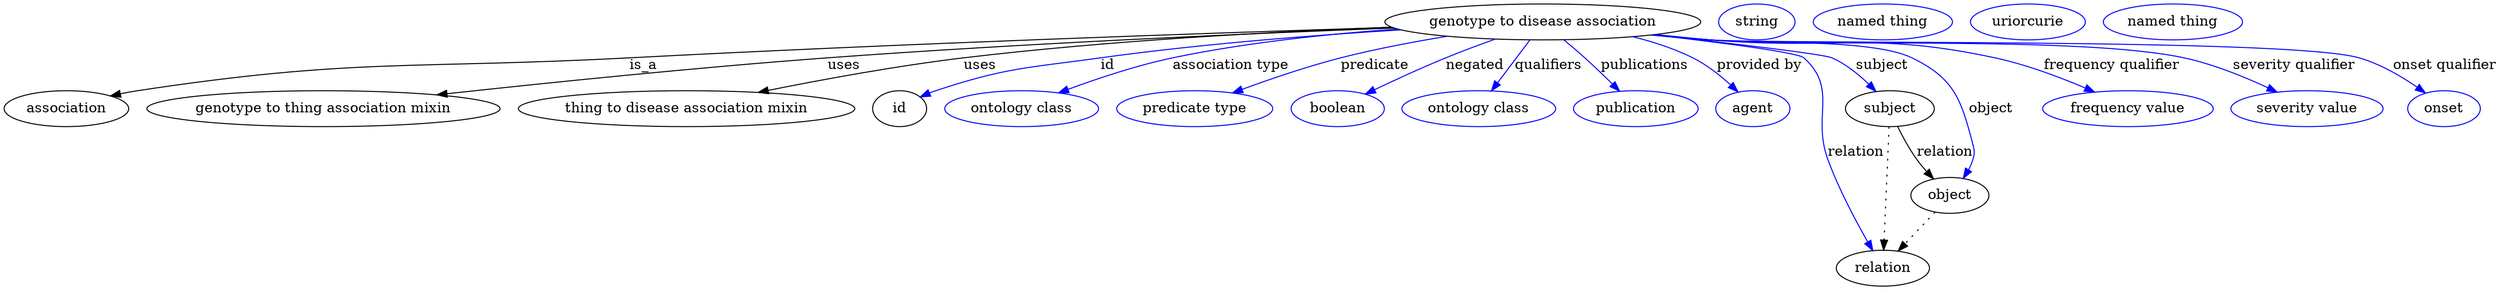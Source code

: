 digraph {
	graph [bb="0,0,2033,283"];
	node [label="\N"];
	"genotype to disease association"	 [height=0.5,
		label="genotype to disease association",
		pos="1257,265",
		width=3.3761];
	association	 [height=0.5,
		pos="50.046,178",
		width=1.3902];
	"genotype to disease association" -> association	 [label=is_a,
		lp="529.05,221.5",
		pos="e,86.562,190.48 1139.2,260.42 993.33,254.48 737.24,243.18 518.05,229 336.06,217.23 288.19,230.14 109.05,196 104.9,195.21 100.64,\
194.24 96.39,193.16"];
	"genotype to thing association mixin"	 [height=0.5,
		pos="256.05,178",
		width=3.8274];
	"genotype to disease association" -> "genotype to thing association mixin"	 [label=uses,
		lp="689.05,221.5",
		pos="e,356.18,190.39 1140.5,259.74 1023.3,253.98 837.43,243.59 677.05,229 554.45,217.85 524.24,210.86 402.05,196 390.46,194.59 378.36,\
193.11 366.29,191.63"];
	"thing to disease association mixin"	 [height=0.5,
		pos="542.05,178",
		width=3.6288];
	"genotype to disease association" -> "thing to disease association mixin"	 [label=uses,
		lp="798.05,221.5",
		pos="e,605.86,193.71 1139.5,260.25 1043.9,255.38 905.81,246.02 786.05,229 728.44,220.81 664.05,207.16 615.88,196.04"];
	id	 [height=0.5,
		pos="718.05,178",
		width=0.75];
	"genotype to disease association" -> id	 [color=blue,
		label=id,
		lp="906.55,221.5",
		pos="e,738.99,189.54 1147.1,257.31 1076.6,251.53 983.06,242.3 901.05,229 834.95,218.28 817.12,218.47 754.05,196 752.17,195.33 750.27,\
194.59 748.36,193.8",
		style=solid];
	"association type"	 [color=blue,
		height=0.5,
		label="ontology class",
		pos="825.05,178",
		width=1.7151];
	"genotype to disease association" -> "association type"	 [color=blue,
		label="association type",
		lp="1005,221.5",
		pos="e,858.71,193.19 1145.6,257.75 1089.6,252.52 1021.1,243.7 961.05,229 929.09,221.18 894.38,208.09 868.02,197.12",
		style=solid];
	predicate	 [color=blue,
		height=0.5,
		label="predicate type",
		pos="965.05,178",
		width=1.679];
	"genotype to disease association" -> predicate	 [color=blue,
		label=predicate,
		lp="1121,221.5",
		pos="e,999.3,192.98 1182.3,250.74 1154.9,244.88 1123.9,237.47 1096,229 1066.3,219.95 1033.8,207.3 1008.6,196.86",
		style=solid];
	negated	 [color=blue,
		height=0.5,
		label=boolean,
		pos="1082,178",
		width=1.0652];
	"genotype to disease association" -> negated	 [color=blue,
		label=negated,
		lp="1200.5,221.5",
		pos="e,1107.4,191.78 1218.8,247.81 1206.1,241.98 1191.9,235.33 1179,229 1158,218.63 1134.8,206.43 1116.3,196.57",
		style=solid];
	qualifiers	 [color=blue,
		height=0.5,
		label="ontology class",
		pos="1200,178",
		width=1.7151];
	"genotype to disease association" -> qualifiers	 [color=blue,
		label=qualifiers,
		lp="1258,221.5",
		pos="e,1211.6,195.71 1245.2,246.97 1237.2,234.64 1226.3,218.1 1217.3,204.3",
		style=solid];
	publications	 [color=blue,
		height=0.5,
		label=publication,
		pos="1330,178",
		width=1.3902];
	"genotype to disease association" -> publications	 [color=blue,
		label=publications,
		lp="1333.5,221.5",
		pos="e,1315.8,195.55 1272.6,247.12 1277.5,241.36 1283.1,234.93 1288,229 1295,220.71 1302.6,211.59 1309.3,203.38",
		style=solid];
	"provided by"	 [color=blue,
		height=0.5,
		label=agent,
		pos="1428,178",
		width=0.83048];
	"genotype to disease association" -> "provided by"	 [color=blue,
		label="provided by",
		lp="1425,221.5",
		pos="e,1413.5,194.26 1322.1,249.68 1338.6,244.39 1356,237.58 1371,229 1383.9,221.67 1396.4,211.04 1406.4,201.38",
		style=solid];
	subject	 [height=0.5,
		pos="1550,178",
		width=0.99297];
	"genotype to disease association" -> subject	 [color=blue,
		label=subject,
		lp="1540.5,221.5",
		pos="e,1538.1,195.07 1345.4,252.58 1413.4,242.9 1496.5,230.82 1500,229 1512.1,222.84 1523,212.64 1531.5,202.97",
		style=solid];
	relation	 [height=0.5,
		pos="1540,18",
		width=1.0471];
	"genotype to disease association" -> relation	 [color=blue,
		label=relation,
		lp="1522,134.5",
		pos="e,1533.6,36.032 1341.9,252.06 1396.1,243.47 1457.2,233.06 1462,229 1465.7,225.92 1510,102.35 1530.2,45.772",
		style=solid];
	object	 [height=0.5,
		pos="1600,91",
		width=0.9027];
	"genotype to disease association" -> object	 [color=blue,
		label=object,
		lp="1630,178",
		pos="e,1609.6,108.45 1344.4,252.46 1358.6,250.55 1373.2,248.66 1387,247 1426.3,242.29 1528.6,246.52 1564,229 1604.4,209.04 1607.7,186.27 \
1616,142 1617.3,135.45 1617.4,133.52 1616,127 1615.4,123.95 1614.5,120.85 1613.4,117.81",
		style=solid];
	"frequency qualifier"	 [color=blue,
		height=0.5,
		label="frequency value",
		pos="1747,178",
		width=1.8776];
	"genotype to disease association" -> "frequency qualifier"	 [color=blue,
		label="frequency qualifier",
		lp="1733,221.5",
		pos="e,1719.8,194.66 1343.3,252.23 1357.9,250.31 1372.9,248.48 1387,247 1499.6,235.23 1531.7,258.05 1641,229 1665.4,222.53 1690.9,210.44 \
1710.8,199.65",
		style=solid];
	"severity qualifier"	 [color=blue,
		height=0.5,
		label="severity value",
		pos="1892,178",
		width=1.661];
	"genotype to disease association" -> "severity qualifier"	 [color=blue,
		label="severity qualifier",
		lp="1874.5,221.5",
		pos="e,1866.5,194.38 1341.9,252.1 1356.9,250.14 1372.4,248.34 1387,247 1476.1,238.86 1702.5,251.32 1789,229 1813.2,222.77 1838.4,210.43 \
1857.8,199.46",
		style=solid];
	"onset qualifier"	 [color=blue,
		height=0.5,
		label=onset,
		pos="2003,178",
		width=0.81243];
	"genotype to disease association" -> "onset qualifier"	 [color=blue,
		label="onset qualifier",
		lp="1993.5,221.5",
		pos="e,1986.2,192.98 1341.5,252 1356.6,250.05 1372.3,248.26 1387,247 1446.6,241.89 1868,247.03 1925,229 1944.5,222.84 1963.8,210.36 1978.2,\
199.28",
		style=solid];
	association_id	 [color=blue,
		height=0.5,
		label=string,
		pos="1427,265",
		width=0.84854];
	subject -> relation	 [pos="e,1541.2,36.223 1548.9,159.96 1547.2,132.35 1543.9,79.375 1541.8,46.525",
		style=dotted];
	subject -> object	 [label=relation,
		lp="1595,134.5",
		pos="e,1586.9,107.77 1557.5,160.12 1561.9,150.14 1567.8,137.62 1574,127 1576.2,123.34 1578.6,119.59 1581.1,115.95"];
	"genotype to disease association_subject"	 [color=blue,
		height=0.5,
		label="named thing",
		pos="1531,265",
		width=1.5346];
	"genotype to disease association_relation"	 [color=blue,
		height=0.5,
		label=uriorcurie,
		pos="1650,265",
		width=1.2638];
	object -> relation	 [pos="e,1554,35.006 1586.4,74.435 1578.8,65.141 1569.1,53.359 1560.6,42.968",
		style=dotted];
	"genotype to disease association_object"	 [color=blue,
		height=0.5,
		label="named thing",
		pos="1769,265",
		width=1.5346];
}
